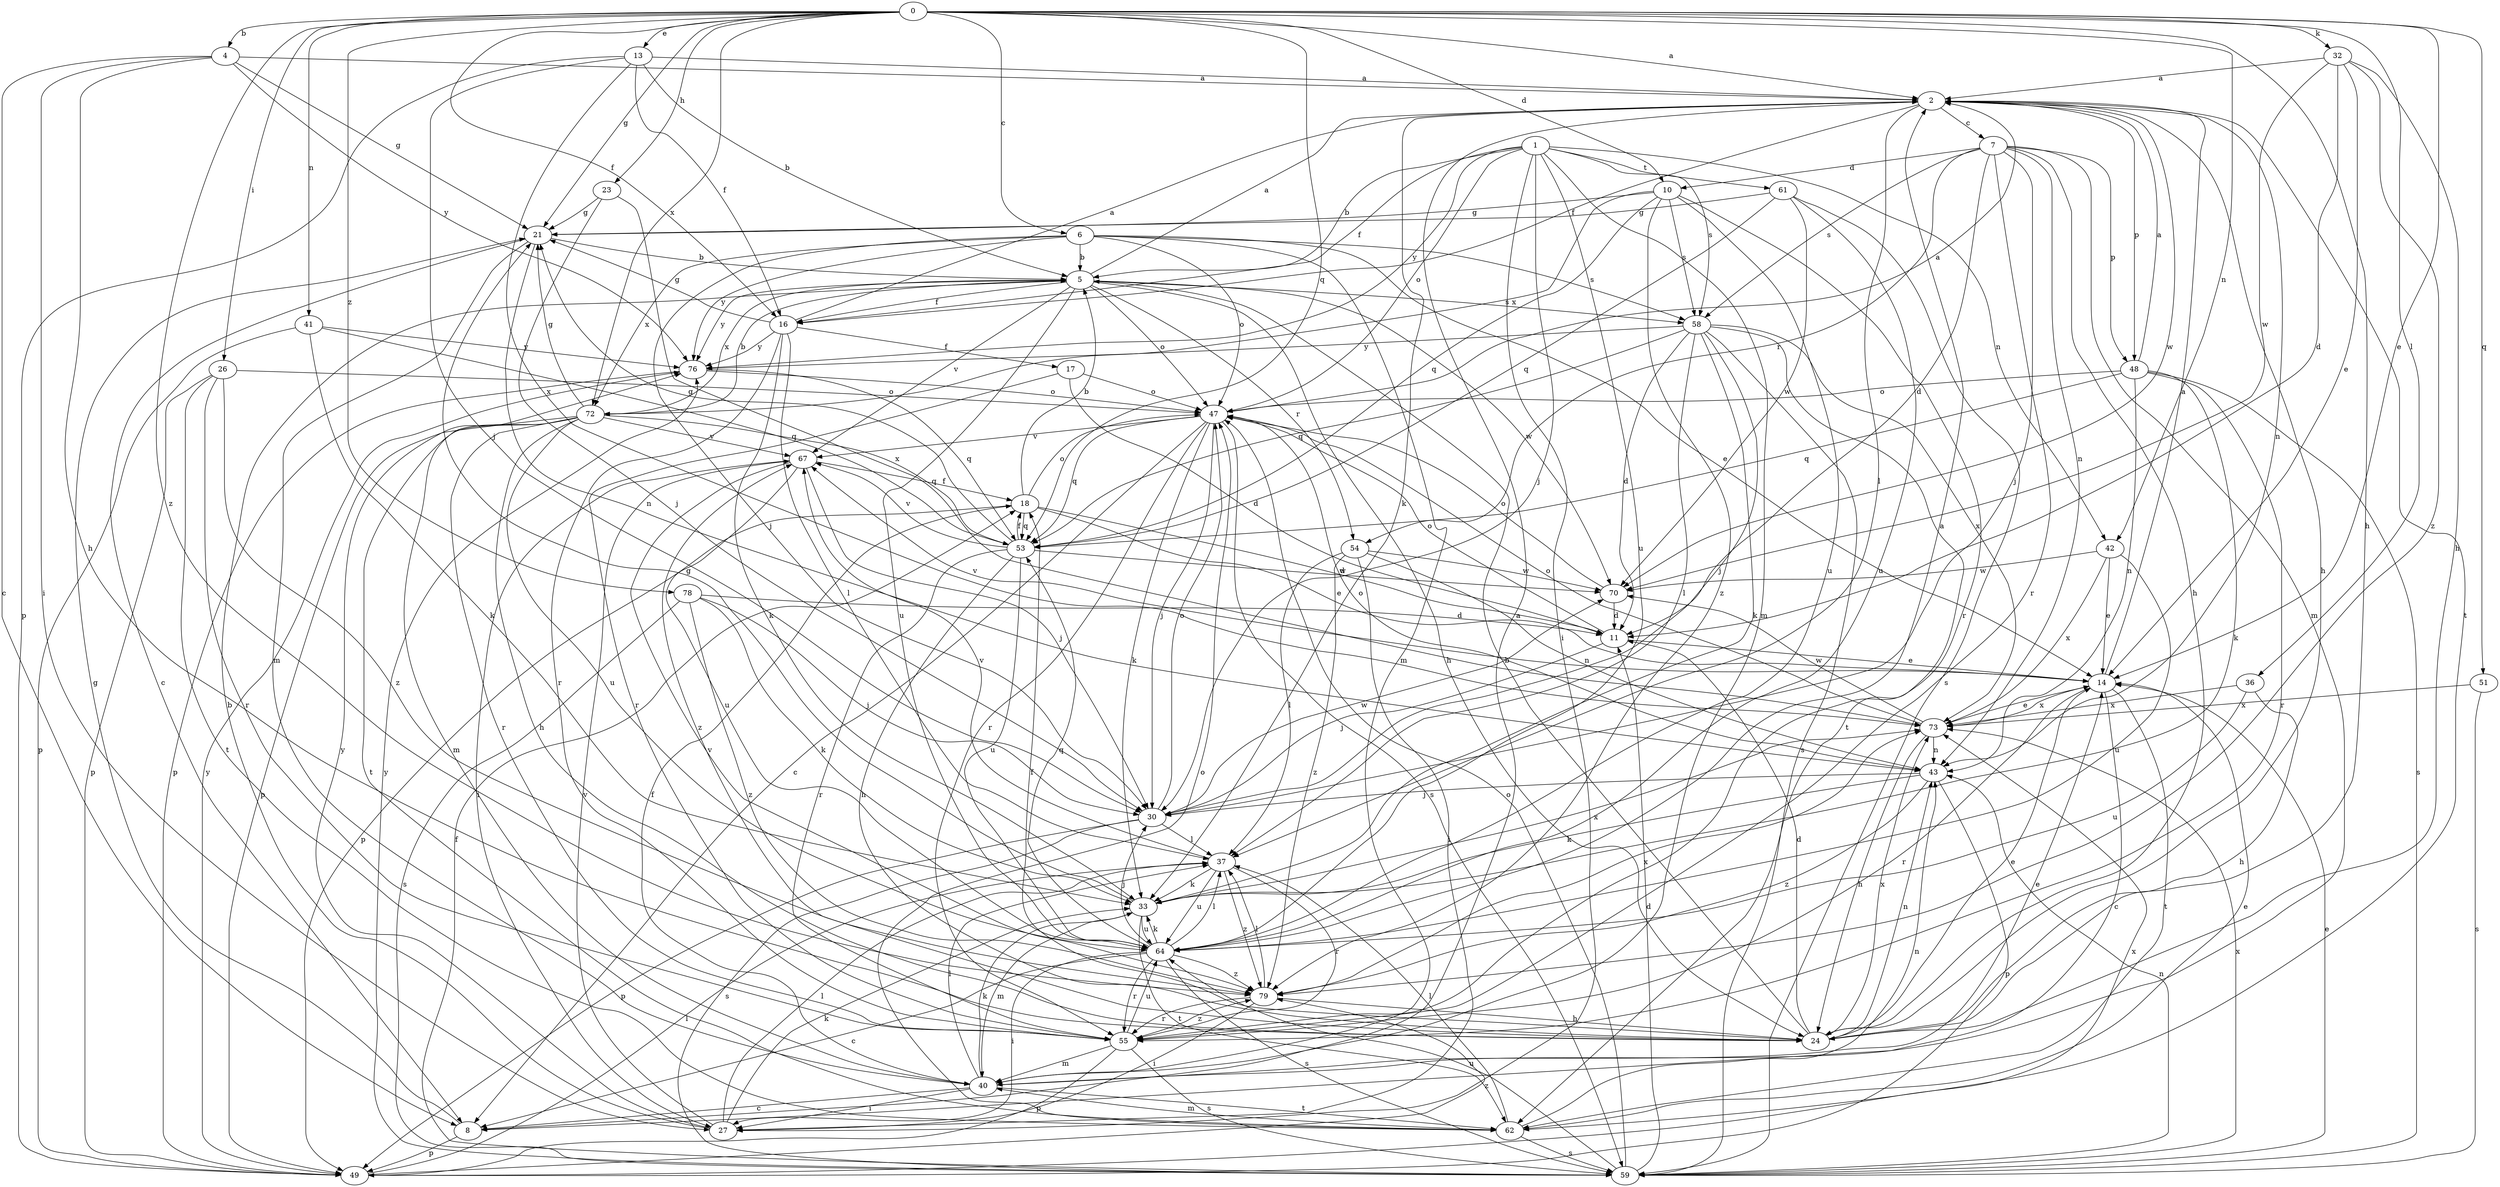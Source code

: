 strict digraph  {
0;
1;
2;
4;
5;
6;
7;
8;
10;
11;
13;
14;
16;
17;
18;
21;
23;
24;
26;
27;
30;
32;
33;
36;
37;
40;
41;
42;
43;
47;
48;
49;
51;
53;
54;
55;
58;
59;
61;
62;
64;
67;
70;
72;
73;
76;
78;
79;
0 -> 2  [label=a];
0 -> 4  [label=b];
0 -> 6  [label=c];
0 -> 10  [label=d];
0 -> 13  [label=e];
0 -> 14  [label=e];
0 -> 16  [label=f];
0 -> 21  [label=g];
0 -> 23  [label=h];
0 -> 24  [label=h];
0 -> 26  [label=i];
0 -> 32  [label=k];
0 -> 36  [label=l];
0 -> 41  [label=n];
0 -> 42  [label=n];
0 -> 51  [label=q];
0 -> 53  [label=q];
0 -> 72  [label=x];
0 -> 78  [label=z];
0 -> 79  [label=z];
1 -> 5  [label=b];
1 -> 16  [label=f];
1 -> 27  [label=i];
1 -> 30  [label=j];
1 -> 40  [label=m];
1 -> 42  [label=n];
1 -> 47  [label=o];
1 -> 58  [label=s];
1 -> 61  [label=t];
1 -> 64  [label=u];
1 -> 76  [label=y];
2 -> 7  [label=c];
2 -> 16  [label=f];
2 -> 24  [label=h];
2 -> 33  [label=k];
2 -> 37  [label=l];
2 -> 43  [label=n];
2 -> 48  [label=p];
2 -> 62  [label=t];
2 -> 70  [label=w];
4 -> 2  [label=a];
4 -> 8  [label=c];
4 -> 21  [label=g];
4 -> 24  [label=h];
4 -> 27  [label=i];
4 -> 76  [label=y];
5 -> 2  [label=a];
5 -> 16  [label=f];
5 -> 24  [label=h];
5 -> 47  [label=o];
5 -> 54  [label=r];
5 -> 58  [label=s];
5 -> 64  [label=u];
5 -> 67  [label=v];
5 -> 70  [label=w];
5 -> 72  [label=x];
5 -> 76  [label=y];
6 -> 5  [label=b];
6 -> 14  [label=e];
6 -> 30  [label=j];
6 -> 40  [label=m];
6 -> 47  [label=o];
6 -> 58  [label=s];
6 -> 72  [label=x];
6 -> 76  [label=y];
7 -> 10  [label=d];
7 -> 11  [label=d];
7 -> 24  [label=h];
7 -> 30  [label=j];
7 -> 40  [label=m];
7 -> 43  [label=n];
7 -> 48  [label=p];
7 -> 54  [label=r];
7 -> 55  [label=r];
7 -> 58  [label=s];
8 -> 2  [label=a];
8 -> 21  [label=g];
8 -> 49  [label=p];
10 -> 21  [label=g];
10 -> 53  [label=q];
10 -> 55  [label=r];
10 -> 58  [label=s];
10 -> 64  [label=u];
10 -> 72  [label=x];
10 -> 79  [label=z];
11 -> 14  [label=e];
11 -> 30  [label=j];
11 -> 47  [label=o];
13 -> 2  [label=a];
13 -> 5  [label=b];
13 -> 16  [label=f];
13 -> 30  [label=j];
13 -> 49  [label=p];
13 -> 73  [label=x];
14 -> 2  [label=a];
14 -> 8  [label=c];
14 -> 55  [label=r];
14 -> 62  [label=t];
14 -> 67  [label=v];
14 -> 73  [label=x];
16 -> 2  [label=a];
16 -> 17  [label=f];
16 -> 21  [label=g];
16 -> 33  [label=k];
16 -> 37  [label=l];
16 -> 55  [label=r];
16 -> 76  [label=y];
17 -> 11  [label=d];
17 -> 47  [label=o];
17 -> 55  [label=r];
18 -> 5  [label=b];
18 -> 11  [label=d];
18 -> 14  [label=e];
18 -> 47  [label=o];
18 -> 49  [label=p];
18 -> 53  [label=q];
21 -> 5  [label=b];
21 -> 8  [label=c];
21 -> 40  [label=m];
21 -> 43  [label=n];
23 -> 21  [label=g];
23 -> 30  [label=j];
23 -> 73  [label=x];
24 -> 5  [label=b];
24 -> 11  [label=d];
24 -> 14  [label=e];
24 -> 18  [label=f];
24 -> 43  [label=n];
24 -> 67  [label=v];
24 -> 73  [label=x];
26 -> 47  [label=o];
26 -> 49  [label=p];
26 -> 55  [label=r];
26 -> 62  [label=t];
26 -> 79  [label=z];
27 -> 5  [label=b];
27 -> 33  [label=k];
27 -> 37  [label=l];
27 -> 67  [label=v];
27 -> 76  [label=y];
30 -> 37  [label=l];
30 -> 47  [label=o];
30 -> 49  [label=p];
30 -> 59  [label=s];
30 -> 70  [label=w];
32 -> 2  [label=a];
32 -> 11  [label=d];
32 -> 14  [label=e];
32 -> 24  [label=h];
32 -> 70  [label=w];
32 -> 79  [label=z];
33 -> 21  [label=g];
33 -> 40  [label=m];
33 -> 62  [label=t];
33 -> 64  [label=u];
33 -> 73  [label=x];
36 -> 24  [label=h];
36 -> 64  [label=u];
36 -> 73  [label=x];
37 -> 33  [label=k];
37 -> 55  [label=r];
37 -> 64  [label=u];
37 -> 67  [label=v];
37 -> 79  [label=z];
40 -> 8  [label=c];
40 -> 14  [label=e];
40 -> 18  [label=f];
40 -> 27  [label=i];
40 -> 33  [label=k];
40 -> 37  [label=l];
40 -> 62  [label=t];
41 -> 33  [label=k];
41 -> 49  [label=p];
41 -> 53  [label=q];
41 -> 76  [label=y];
42 -> 14  [label=e];
42 -> 64  [label=u];
42 -> 70  [label=w];
42 -> 73  [label=x];
43 -> 30  [label=j];
43 -> 33  [label=k];
43 -> 47  [label=o];
43 -> 49  [label=p];
43 -> 79  [label=z];
47 -> 2  [label=a];
47 -> 8  [label=c];
47 -> 30  [label=j];
47 -> 33  [label=k];
47 -> 53  [label=q];
47 -> 55  [label=r];
47 -> 59  [label=s];
47 -> 67  [label=v];
48 -> 2  [label=a];
48 -> 33  [label=k];
48 -> 43  [label=n];
48 -> 47  [label=o];
48 -> 53  [label=q];
48 -> 55  [label=r];
48 -> 59  [label=s];
49 -> 37  [label=l];
49 -> 73  [label=x];
49 -> 76  [label=y];
49 -> 79  [label=z];
51 -> 59  [label=s];
51 -> 73  [label=x];
53 -> 18  [label=f];
53 -> 21  [label=g];
53 -> 24  [label=h];
53 -> 55  [label=r];
53 -> 64  [label=u];
53 -> 67  [label=v];
53 -> 70  [label=w];
54 -> 27  [label=i];
54 -> 37  [label=l];
54 -> 43  [label=n];
54 -> 70  [label=w];
54 -> 79  [label=z];
55 -> 40  [label=m];
55 -> 49  [label=p];
55 -> 59  [label=s];
55 -> 64  [label=u];
55 -> 79  [label=z];
58 -> 11  [label=d];
58 -> 30  [label=j];
58 -> 33  [label=k];
58 -> 37  [label=l];
58 -> 53  [label=q];
58 -> 59  [label=s];
58 -> 62  [label=t];
58 -> 73  [label=x];
58 -> 76  [label=y];
59 -> 11  [label=d];
59 -> 14  [label=e];
59 -> 18  [label=f];
59 -> 43  [label=n];
59 -> 47  [label=o];
59 -> 64  [label=u];
59 -> 73  [label=x];
59 -> 76  [label=y];
61 -> 21  [label=g];
61 -> 53  [label=q];
61 -> 59  [label=s];
61 -> 64  [label=u];
61 -> 70  [label=w];
62 -> 14  [label=e];
62 -> 37  [label=l];
62 -> 40  [label=m];
62 -> 43  [label=n];
62 -> 47  [label=o];
62 -> 59  [label=s];
64 -> 2  [label=a];
64 -> 8  [label=c];
64 -> 27  [label=i];
64 -> 30  [label=j];
64 -> 33  [label=k];
64 -> 37  [label=l];
64 -> 53  [label=q];
64 -> 55  [label=r];
64 -> 59  [label=s];
64 -> 79  [label=z];
67 -> 18  [label=f];
67 -> 27  [label=i];
67 -> 30  [label=j];
67 -> 64  [label=u];
67 -> 79  [label=z];
70 -> 11  [label=d];
70 -> 47  [label=o];
72 -> 5  [label=b];
72 -> 21  [label=g];
72 -> 24  [label=h];
72 -> 40  [label=m];
72 -> 49  [label=p];
72 -> 53  [label=q];
72 -> 55  [label=r];
72 -> 62  [label=t];
72 -> 64  [label=u];
72 -> 67  [label=v];
73 -> 14  [label=e];
73 -> 24  [label=h];
73 -> 43  [label=n];
73 -> 47  [label=o];
73 -> 70  [label=w];
76 -> 47  [label=o];
76 -> 49  [label=p];
76 -> 53  [label=q];
78 -> 11  [label=d];
78 -> 30  [label=j];
78 -> 33  [label=k];
78 -> 59  [label=s];
78 -> 79  [label=z];
79 -> 24  [label=h];
79 -> 27  [label=i];
79 -> 37  [label=l];
79 -> 55  [label=r];
79 -> 73  [label=x];
}

